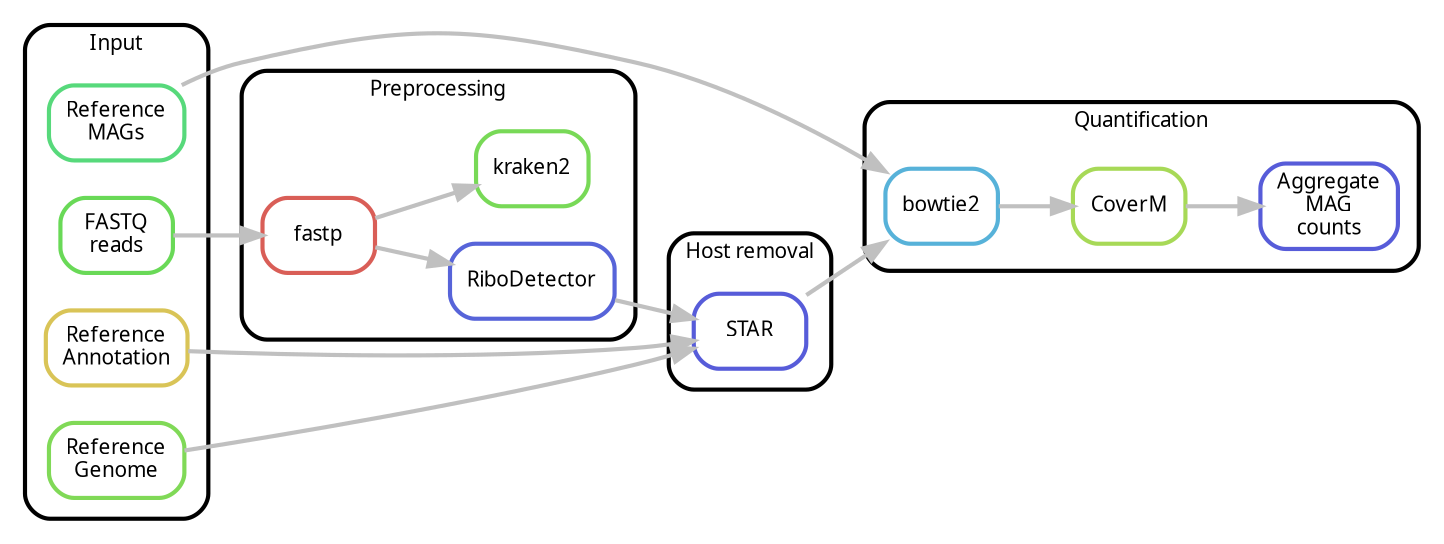 digraph snakemake_dag {
    rankdir="LR";
    graph[bgcolor=white, margin=0];
    node[shape=box, style=rounded, fontname=sans, fontsize=10, penwidth=2];
    edge[penwidth=2, color=grey];

    subgraph cluster_0 {
        label = "Input";
        shape=box; style=rounded; fontname=sans; fontsize=10; penwidth=2; margin=10;

        mags       [label = "Reference\nMAGs",       color = "0.38 0.6 0.85", style="rounded"];
        reads      [label = "FASTQ\nreads",          color = "0.31 0.6 0.85", style="rounded"];
        genome     [label = "Reference\nGenome",     color = "0.28 0.6 0.85", style="rounded"];
        annotation [label = "Reference\nAnnotation", color = "0.14 0.6 0.85", style="rounded"];
    }

    subgraph cluster_1 {
        label = "Preprocessing";
        shape=box; style=rounded; fontname=sans; fontsize=10; penwidth=2; margin=10;

        fastp        [label = "fastp",        color = "0.01 0.6 0.85", style="rounded"];
        ribodetector [label = "RiboDetector", color = "0.65 0.6 0.85", style="rounded"];
        kraken2      [label = "kraken2",      color = "0.29 0.6 0.85", style="rounded"];
    }

    subgraph cluster_2 {
        label = "Host removal";
        shape=box; style=rounded; fontname=sans; fontsize=10; penwidth=2; margin=10;
        star [label = "STAR", color = "0.66 0.6 0.85", style="rounded"];
    }

    subgraph cluster_3 {
        label = "Quantification";
        shape=box; style=rounded; fontname=sans; fontsize=10; penwidth=2; margin=10;
        bowtie2   [label = "bowtie2",                color = "0.55 0.6 0.85", style="rounded"];
        coverm    [label = "CoverM",                 color = "0.23 0.6 0.85", style="rounded"];
        aggregate [label = "Aggregate\nMAG\ncounts", color = "0.66 0.6 0.85", style="rounded"];
    }

    reads -> fastp
    ribodetector -> star
    fastp -> ribodetector
    annotation -> star
    genome -> star
    mags -> bowtie2
    star -> bowtie2
    bowtie2 -> coverm
    coverm -> aggregate
    fastp -> kraken2
}
